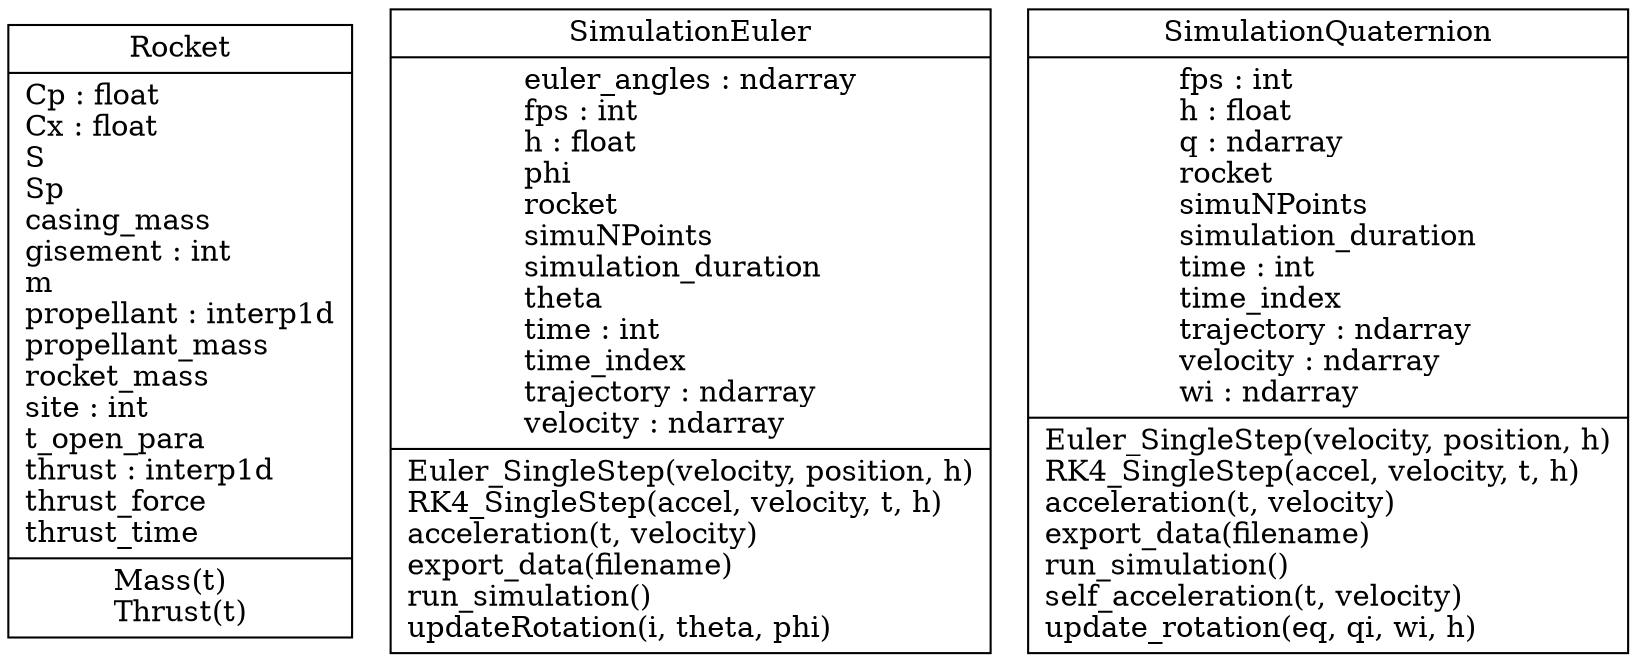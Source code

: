 digraph "classes" {
rankdir=BT
charset="utf-8"
"simulation.Rocket" [color="black", fontcolor="black", label=<{Rocket|Cp : float<br ALIGN="LEFT"/>Cx : float<br ALIGN="LEFT"/>S<br ALIGN="LEFT"/>Sp<br ALIGN="LEFT"/>casing_mass<br ALIGN="LEFT"/>gisement : int<br ALIGN="LEFT"/>m<br ALIGN="LEFT"/>propellant : interp1d<br ALIGN="LEFT"/>propellant_mass<br ALIGN="LEFT"/>rocket_mass<br ALIGN="LEFT"/>site : int<br ALIGN="LEFT"/>t_open_para<br ALIGN="LEFT"/>thrust : interp1d<br ALIGN="LEFT"/>thrust_force<br ALIGN="LEFT"/>thrust_time<br ALIGN="LEFT"/>|Mass(t)<br ALIGN="LEFT"/>Thrust(t)<br ALIGN="LEFT"/>}>, shape="record", style="solid"];
"simulation.SimulationEuler" [color="black", fontcolor="black", label=<{SimulationEuler|euler_angles : ndarray<br ALIGN="LEFT"/>fps : int<br ALIGN="LEFT"/>h : float<br ALIGN="LEFT"/>phi<br ALIGN="LEFT"/>rocket<br ALIGN="LEFT"/>simuNPoints<br ALIGN="LEFT"/>simulation_duration<br ALIGN="LEFT"/>theta<br ALIGN="LEFT"/>time : int<br ALIGN="LEFT"/>time_index<br ALIGN="LEFT"/>trajectory : ndarray<br ALIGN="LEFT"/>velocity : ndarray<br ALIGN="LEFT"/>|Euler_SingleStep(velocity, position, h)<br ALIGN="LEFT"/>RK4_SingleStep(accel, velocity, t, h)<br ALIGN="LEFT"/>acceleration(t, velocity)<br ALIGN="LEFT"/>export_data(filename)<br ALIGN="LEFT"/>run_simulation()<br ALIGN="LEFT"/>updateRotation(i, theta, phi)<br ALIGN="LEFT"/>}>, shape="record", style="solid"];
"simulation.SimulationQuaternion" [color="black", fontcolor="black", label=<{SimulationQuaternion|fps : int<br ALIGN="LEFT"/>h : float<br ALIGN="LEFT"/>q : ndarray<br ALIGN="LEFT"/>rocket<br ALIGN="LEFT"/>simuNPoints<br ALIGN="LEFT"/>simulation_duration<br ALIGN="LEFT"/>time : int<br ALIGN="LEFT"/>time_index<br ALIGN="LEFT"/>trajectory : ndarray<br ALIGN="LEFT"/>velocity : ndarray<br ALIGN="LEFT"/>wi : ndarray<br ALIGN="LEFT"/>|Euler_SingleStep(velocity, position, h)<br ALIGN="LEFT"/>RK4_SingleStep(accel, velocity, t, h)<br ALIGN="LEFT"/>acceleration(t, velocity)<br ALIGN="LEFT"/>export_data(filename)<br ALIGN="LEFT"/>run_simulation()<br ALIGN="LEFT"/>self_acceleration(t, velocity)<br ALIGN="LEFT"/>update_rotation(eq, qi, wi, h)<br ALIGN="LEFT"/>}>, shape="record", style="solid"];
}
